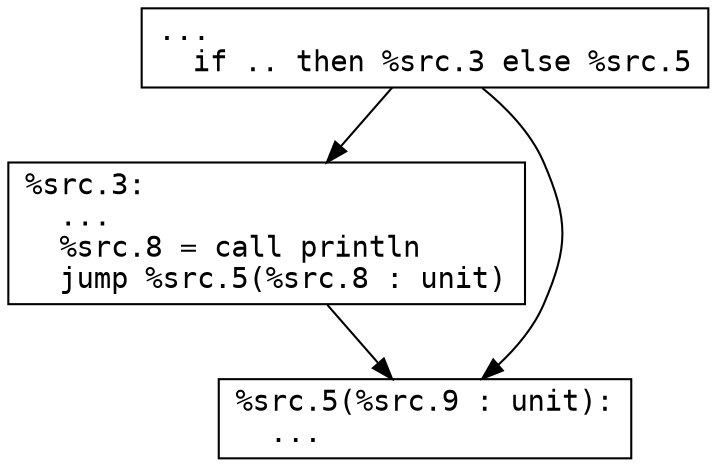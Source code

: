 digraph {
 node [shape=box, fontname="Courier"];
2 -> {3 5};
2 [ label="...\l  if .. then %src.3 else %src.5\l" ]
5 [ label="%src.5(%src.9 : unit):\l  ...\l" ];
3 -> {5};
3 [ label="%src.3:\l  ...\l  %src.8 = call println\l  jump %src.5(%src.8 : unit)\l" ]
}
